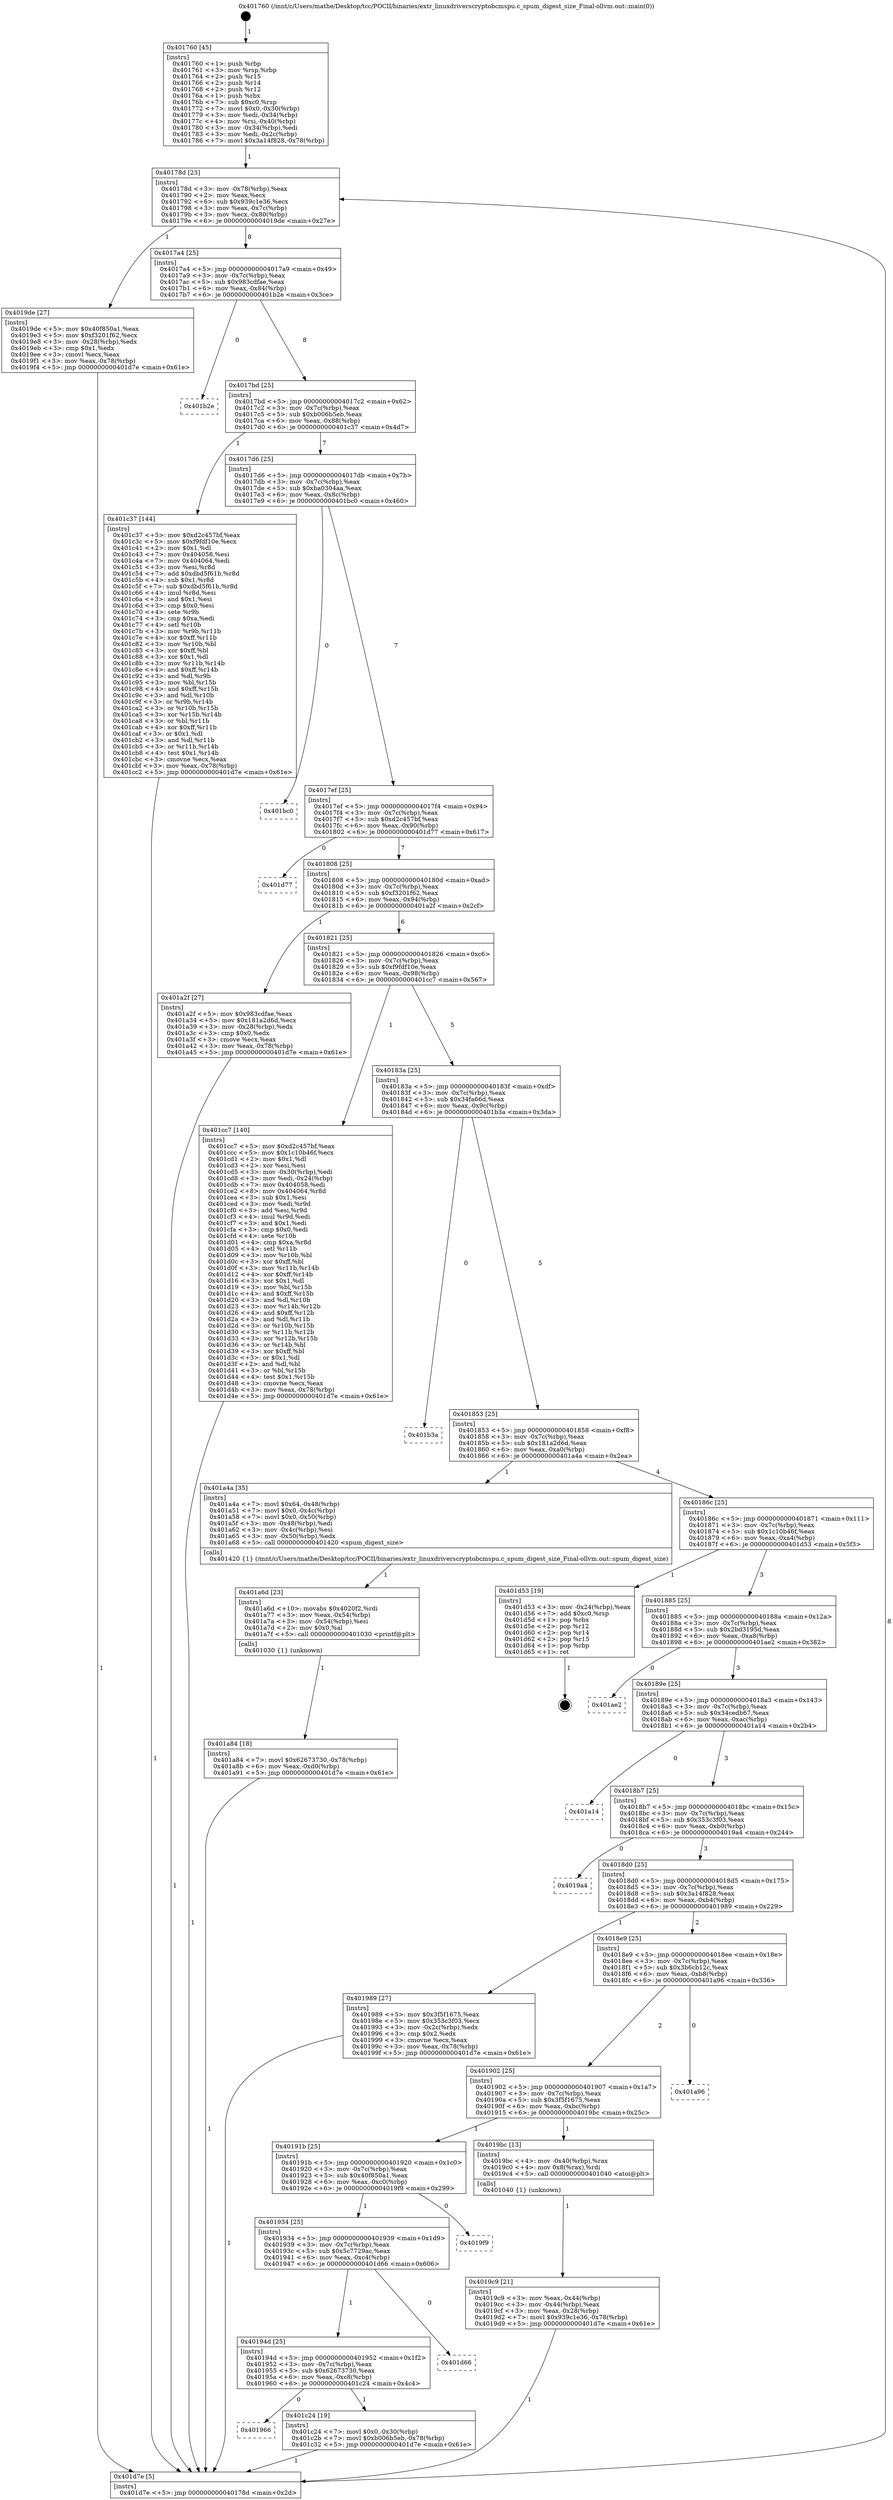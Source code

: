 digraph "0x401760" {
  label = "0x401760 (/mnt/c/Users/mathe/Desktop/tcc/POCII/binaries/extr_linuxdriverscryptobcmspu.c_spum_digest_size_Final-ollvm.out::main(0))"
  labelloc = "t"
  node[shape=record]

  Entry [label="",width=0.3,height=0.3,shape=circle,fillcolor=black,style=filled]
  "0x40178d" [label="{
     0x40178d [23]\l
     | [instrs]\l
     &nbsp;&nbsp;0x40178d \<+3\>: mov -0x78(%rbp),%eax\l
     &nbsp;&nbsp;0x401790 \<+2\>: mov %eax,%ecx\l
     &nbsp;&nbsp;0x401792 \<+6\>: sub $0x939c1e36,%ecx\l
     &nbsp;&nbsp;0x401798 \<+3\>: mov %eax,-0x7c(%rbp)\l
     &nbsp;&nbsp;0x40179b \<+3\>: mov %ecx,-0x80(%rbp)\l
     &nbsp;&nbsp;0x40179e \<+6\>: je 00000000004019de \<main+0x27e\>\l
  }"]
  "0x4019de" [label="{
     0x4019de [27]\l
     | [instrs]\l
     &nbsp;&nbsp;0x4019de \<+5\>: mov $0x40f850a1,%eax\l
     &nbsp;&nbsp;0x4019e3 \<+5\>: mov $0xf3201f62,%ecx\l
     &nbsp;&nbsp;0x4019e8 \<+3\>: mov -0x28(%rbp),%edx\l
     &nbsp;&nbsp;0x4019eb \<+3\>: cmp $0x1,%edx\l
     &nbsp;&nbsp;0x4019ee \<+3\>: cmovl %ecx,%eax\l
     &nbsp;&nbsp;0x4019f1 \<+3\>: mov %eax,-0x78(%rbp)\l
     &nbsp;&nbsp;0x4019f4 \<+5\>: jmp 0000000000401d7e \<main+0x61e\>\l
  }"]
  "0x4017a4" [label="{
     0x4017a4 [25]\l
     | [instrs]\l
     &nbsp;&nbsp;0x4017a4 \<+5\>: jmp 00000000004017a9 \<main+0x49\>\l
     &nbsp;&nbsp;0x4017a9 \<+3\>: mov -0x7c(%rbp),%eax\l
     &nbsp;&nbsp;0x4017ac \<+5\>: sub $0x983cdfae,%eax\l
     &nbsp;&nbsp;0x4017b1 \<+6\>: mov %eax,-0x84(%rbp)\l
     &nbsp;&nbsp;0x4017b7 \<+6\>: je 0000000000401b2e \<main+0x3ce\>\l
  }"]
  Exit [label="",width=0.3,height=0.3,shape=circle,fillcolor=black,style=filled,peripheries=2]
  "0x401b2e" [label="{
     0x401b2e\l
  }", style=dashed]
  "0x4017bd" [label="{
     0x4017bd [25]\l
     | [instrs]\l
     &nbsp;&nbsp;0x4017bd \<+5\>: jmp 00000000004017c2 \<main+0x62\>\l
     &nbsp;&nbsp;0x4017c2 \<+3\>: mov -0x7c(%rbp),%eax\l
     &nbsp;&nbsp;0x4017c5 \<+5\>: sub $0xb006b5eb,%eax\l
     &nbsp;&nbsp;0x4017ca \<+6\>: mov %eax,-0x88(%rbp)\l
     &nbsp;&nbsp;0x4017d0 \<+6\>: je 0000000000401c37 \<main+0x4d7\>\l
  }"]
  "0x401966" [label="{
     0x401966\l
  }", style=dashed]
  "0x401c37" [label="{
     0x401c37 [144]\l
     | [instrs]\l
     &nbsp;&nbsp;0x401c37 \<+5\>: mov $0xd2c457bf,%eax\l
     &nbsp;&nbsp;0x401c3c \<+5\>: mov $0xf9fdf10e,%ecx\l
     &nbsp;&nbsp;0x401c41 \<+2\>: mov $0x1,%dl\l
     &nbsp;&nbsp;0x401c43 \<+7\>: mov 0x404058,%esi\l
     &nbsp;&nbsp;0x401c4a \<+7\>: mov 0x404064,%edi\l
     &nbsp;&nbsp;0x401c51 \<+3\>: mov %esi,%r8d\l
     &nbsp;&nbsp;0x401c54 \<+7\>: add $0xdbd5f61b,%r8d\l
     &nbsp;&nbsp;0x401c5b \<+4\>: sub $0x1,%r8d\l
     &nbsp;&nbsp;0x401c5f \<+7\>: sub $0xdbd5f61b,%r8d\l
     &nbsp;&nbsp;0x401c66 \<+4\>: imul %r8d,%esi\l
     &nbsp;&nbsp;0x401c6a \<+3\>: and $0x1,%esi\l
     &nbsp;&nbsp;0x401c6d \<+3\>: cmp $0x0,%esi\l
     &nbsp;&nbsp;0x401c70 \<+4\>: sete %r9b\l
     &nbsp;&nbsp;0x401c74 \<+3\>: cmp $0xa,%edi\l
     &nbsp;&nbsp;0x401c77 \<+4\>: setl %r10b\l
     &nbsp;&nbsp;0x401c7b \<+3\>: mov %r9b,%r11b\l
     &nbsp;&nbsp;0x401c7e \<+4\>: xor $0xff,%r11b\l
     &nbsp;&nbsp;0x401c82 \<+3\>: mov %r10b,%bl\l
     &nbsp;&nbsp;0x401c85 \<+3\>: xor $0xff,%bl\l
     &nbsp;&nbsp;0x401c88 \<+3\>: xor $0x1,%dl\l
     &nbsp;&nbsp;0x401c8b \<+3\>: mov %r11b,%r14b\l
     &nbsp;&nbsp;0x401c8e \<+4\>: and $0xff,%r14b\l
     &nbsp;&nbsp;0x401c92 \<+3\>: and %dl,%r9b\l
     &nbsp;&nbsp;0x401c95 \<+3\>: mov %bl,%r15b\l
     &nbsp;&nbsp;0x401c98 \<+4\>: and $0xff,%r15b\l
     &nbsp;&nbsp;0x401c9c \<+3\>: and %dl,%r10b\l
     &nbsp;&nbsp;0x401c9f \<+3\>: or %r9b,%r14b\l
     &nbsp;&nbsp;0x401ca2 \<+3\>: or %r10b,%r15b\l
     &nbsp;&nbsp;0x401ca5 \<+3\>: xor %r15b,%r14b\l
     &nbsp;&nbsp;0x401ca8 \<+3\>: or %bl,%r11b\l
     &nbsp;&nbsp;0x401cab \<+4\>: xor $0xff,%r11b\l
     &nbsp;&nbsp;0x401caf \<+3\>: or $0x1,%dl\l
     &nbsp;&nbsp;0x401cb2 \<+3\>: and %dl,%r11b\l
     &nbsp;&nbsp;0x401cb5 \<+3\>: or %r11b,%r14b\l
     &nbsp;&nbsp;0x401cb8 \<+4\>: test $0x1,%r14b\l
     &nbsp;&nbsp;0x401cbc \<+3\>: cmovne %ecx,%eax\l
     &nbsp;&nbsp;0x401cbf \<+3\>: mov %eax,-0x78(%rbp)\l
     &nbsp;&nbsp;0x401cc2 \<+5\>: jmp 0000000000401d7e \<main+0x61e\>\l
  }"]
  "0x4017d6" [label="{
     0x4017d6 [25]\l
     | [instrs]\l
     &nbsp;&nbsp;0x4017d6 \<+5\>: jmp 00000000004017db \<main+0x7b\>\l
     &nbsp;&nbsp;0x4017db \<+3\>: mov -0x7c(%rbp),%eax\l
     &nbsp;&nbsp;0x4017de \<+5\>: sub $0xba0304aa,%eax\l
     &nbsp;&nbsp;0x4017e3 \<+6\>: mov %eax,-0x8c(%rbp)\l
     &nbsp;&nbsp;0x4017e9 \<+6\>: je 0000000000401bc0 \<main+0x460\>\l
  }"]
  "0x401c24" [label="{
     0x401c24 [19]\l
     | [instrs]\l
     &nbsp;&nbsp;0x401c24 \<+7\>: movl $0x0,-0x30(%rbp)\l
     &nbsp;&nbsp;0x401c2b \<+7\>: movl $0xb006b5eb,-0x78(%rbp)\l
     &nbsp;&nbsp;0x401c32 \<+5\>: jmp 0000000000401d7e \<main+0x61e\>\l
  }"]
  "0x401bc0" [label="{
     0x401bc0\l
  }", style=dashed]
  "0x4017ef" [label="{
     0x4017ef [25]\l
     | [instrs]\l
     &nbsp;&nbsp;0x4017ef \<+5\>: jmp 00000000004017f4 \<main+0x94\>\l
     &nbsp;&nbsp;0x4017f4 \<+3\>: mov -0x7c(%rbp),%eax\l
     &nbsp;&nbsp;0x4017f7 \<+5\>: sub $0xd2c457bf,%eax\l
     &nbsp;&nbsp;0x4017fc \<+6\>: mov %eax,-0x90(%rbp)\l
     &nbsp;&nbsp;0x401802 \<+6\>: je 0000000000401d77 \<main+0x617\>\l
  }"]
  "0x40194d" [label="{
     0x40194d [25]\l
     | [instrs]\l
     &nbsp;&nbsp;0x40194d \<+5\>: jmp 0000000000401952 \<main+0x1f2\>\l
     &nbsp;&nbsp;0x401952 \<+3\>: mov -0x7c(%rbp),%eax\l
     &nbsp;&nbsp;0x401955 \<+5\>: sub $0x62673730,%eax\l
     &nbsp;&nbsp;0x40195a \<+6\>: mov %eax,-0xc8(%rbp)\l
     &nbsp;&nbsp;0x401960 \<+6\>: je 0000000000401c24 \<main+0x4c4\>\l
  }"]
  "0x401d77" [label="{
     0x401d77\l
  }", style=dashed]
  "0x401808" [label="{
     0x401808 [25]\l
     | [instrs]\l
     &nbsp;&nbsp;0x401808 \<+5\>: jmp 000000000040180d \<main+0xad\>\l
     &nbsp;&nbsp;0x40180d \<+3\>: mov -0x7c(%rbp),%eax\l
     &nbsp;&nbsp;0x401810 \<+5\>: sub $0xf3201f62,%eax\l
     &nbsp;&nbsp;0x401815 \<+6\>: mov %eax,-0x94(%rbp)\l
     &nbsp;&nbsp;0x40181b \<+6\>: je 0000000000401a2f \<main+0x2cf\>\l
  }"]
  "0x401d66" [label="{
     0x401d66\l
  }", style=dashed]
  "0x401a2f" [label="{
     0x401a2f [27]\l
     | [instrs]\l
     &nbsp;&nbsp;0x401a2f \<+5\>: mov $0x983cdfae,%eax\l
     &nbsp;&nbsp;0x401a34 \<+5\>: mov $0x181a2d6d,%ecx\l
     &nbsp;&nbsp;0x401a39 \<+3\>: mov -0x28(%rbp),%edx\l
     &nbsp;&nbsp;0x401a3c \<+3\>: cmp $0x0,%edx\l
     &nbsp;&nbsp;0x401a3f \<+3\>: cmove %ecx,%eax\l
     &nbsp;&nbsp;0x401a42 \<+3\>: mov %eax,-0x78(%rbp)\l
     &nbsp;&nbsp;0x401a45 \<+5\>: jmp 0000000000401d7e \<main+0x61e\>\l
  }"]
  "0x401821" [label="{
     0x401821 [25]\l
     | [instrs]\l
     &nbsp;&nbsp;0x401821 \<+5\>: jmp 0000000000401826 \<main+0xc6\>\l
     &nbsp;&nbsp;0x401826 \<+3\>: mov -0x7c(%rbp),%eax\l
     &nbsp;&nbsp;0x401829 \<+5\>: sub $0xf9fdf10e,%eax\l
     &nbsp;&nbsp;0x40182e \<+6\>: mov %eax,-0x98(%rbp)\l
     &nbsp;&nbsp;0x401834 \<+6\>: je 0000000000401cc7 \<main+0x567\>\l
  }"]
  "0x401934" [label="{
     0x401934 [25]\l
     | [instrs]\l
     &nbsp;&nbsp;0x401934 \<+5\>: jmp 0000000000401939 \<main+0x1d9\>\l
     &nbsp;&nbsp;0x401939 \<+3\>: mov -0x7c(%rbp),%eax\l
     &nbsp;&nbsp;0x40193c \<+5\>: sub $0x5c7729ac,%eax\l
     &nbsp;&nbsp;0x401941 \<+6\>: mov %eax,-0xc4(%rbp)\l
     &nbsp;&nbsp;0x401947 \<+6\>: je 0000000000401d66 \<main+0x606\>\l
  }"]
  "0x401cc7" [label="{
     0x401cc7 [140]\l
     | [instrs]\l
     &nbsp;&nbsp;0x401cc7 \<+5\>: mov $0xd2c457bf,%eax\l
     &nbsp;&nbsp;0x401ccc \<+5\>: mov $0x1c10b46f,%ecx\l
     &nbsp;&nbsp;0x401cd1 \<+2\>: mov $0x1,%dl\l
     &nbsp;&nbsp;0x401cd3 \<+2\>: xor %esi,%esi\l
     &nbsp;&nbsp;0x401cd5 \<+3\>: mov -0x30(%rbp),%edi\l
     &nbsp;&nbsp;0x401cd8 \<+3\>: mov %edi,-0x24(%rbp)\l
     &nbsp;&nbsp;0x401cdb \<+7\>: mov 0x404058,%edi\l
     &nbsp;&nbsp;0x401ce2 \<+8\>: mov 0x404064,%r8d\l
     &nbsp;&nbsp;0x401cea \<+3\>: sub $0x1,%esi\l
     &nbsp;&nbsp;0x401ced \<+3\>: mov %edi,%r9d\l
     &nbsp;&nbsp;0x401cf0 \<+3\>: add %esi,%r9d\l
     &nbsp;&nbsp;0x401cf3 \<+4\>: imul %r9d,%edi\l
     &nbsp;&nbsp;0x401cf7 \<+3\>: and $0x1,%edi\l
     &nbsp;&nbsp;0x401cfa \<+3\>: cmp $0x0,%edi\l
     &nbsp;&nbsp;0x401cfd \<+4\>: sete %r10b\l
     &nbsp;&nbsp;0x401d01 \<+4\>: cmp $0xa,%r8d\l
     &nbsp;&nbsp;0x401d05 \<+4\>: setl %r11b\l
     &nbsp;&nbsp;0x401d09 \<+3\>: mov %r10b,%bl\l
     &nbsp;&nbsp;0x401d0c \<+3\>: xor $0xff,%bl\l
     &nbsp;&nbsp;0x401d0f \<+3\>: mov %r11b,%r14b\l
     &nbsp;&nbsp;0x401d12 \<+4\>: xor $0xff,%r14b\l
     &nbsp;&nbsp;0x401d16 \<+3\>: xor $0x1,%dl\l
     &nbsp;&nbsp;0x401d19 \<+3\>: mov %bl,%r15b\l
     &nbsp;&nbsp;0x401d1c \<+4\>: and $0xff,%r15b\l
     &nbsp;&nbsp;0x401d20 \<+3\>: and %dl,%r10b\l
     &nbsp;&nbsp;0x401d23 \<+3\>: mov %r14b,%r12b\l
     &nbsp;&nbsp;0x401d26 \<+4\>: and $0xff,%r12b\l
     &nbsp;&nbsp;0x401d2a \<+3\>: and %dl,%r11b\l
     &nbsp;&nbsp;0x401d2d \<+3\>: or %r10b,%r15b\l
     &nbsp;&nbsp;0x401d30 \<+3\>: or %r11b,%r12b\l
     &nbsp;&nbsp;0x401d33 \<+3\>: xor %r12b,%r15b\l
     &nbsp;&nbsp;0x401d36 \<+3\>: or %r14b,%bl\l
     &nbsp;&nbsp;0x401d39 \<+3\>: xor $0xff,%bl\l
     &nbsp;&nbsp;0x401d3c \<+3\>: or $0x1,%dl\l
     &nbsp;&nbsp;0x401d3f \<+2\>: and %dl,%bl\l
     &nbsp;&nbsp;0x401d41 \<+3\>: or %bl,%r15b\l
     &nbsp;&nbsp;0x401d44 \<+4\>: test $0x1,%r15b\l
     &nbsp;&nbsp;0x401d48 \<+3\>: cmovne %ecx,%eax\l
     &nbsp;&nbsp;0x401d4b \<+3\>: mov %eax,-0x78(%rbp)\l
     &nbsp;&nbsp;0x401d4e \<+5\>: jmp 0000000000401d7e \<main+0x61e\>\l
  }"]
  "0x40183a" [label="{
     0x40183a [25]\l
     | [instrs]\l
     &nbsp;&nbsp;0x40183a \<+5\>: jmp 000000000040183f \<main+0xdf\>\l
     &nbsp;&nbsp;0x40183f \<+3\>: mov -0x7c(%rbp),%eax\l
     &nbsp;&nbsp;0x401842 \<+5\>: sub $0x34fa66d,%eax\l
     &nbsp;&nbsp;0x401847 \<+6\>: mov %eax,-0x9c(%rbp)\l
     &nbsp;&nbsp;0x40184d \<+6\>: je 0000000000401b3a \<main+0x3da\>\l
  }"]
  "0x4019f9" [label="{
     0x4019f9\l
  }", style=dashed]
  "0x401b3a" [label="{
     0x401b3a\l
  }", style=dashed]
  "0x401853" [label="{
     0x401853 [25]\l
     | [instrs]\l
     &nbsp;&nbsp;0x401853 \<+5\>: jmp 0000000000401858 \<main+0xf8\>\l
     &nbsp;&nbsp;0x401858 \<+3\>: mov -0x7c(%rbp),%eax\l
     &nbsp;&nbsp;0x40185b \<+5\>: sub $0x181a2d6d,%eax\l
     &nbsp;&nbsp;0x401860 \<+6\>: mov %eax,-0xa0(%rbp)\l
     &nbsp;&nbsp;0x401866 \<+6\>: je 0000000000401a4a \<main+0x2ea\>\l
  }"]
  "0x401a84" [label="{
     0x401a84 [18]\l
     | [instrs]\l
     &nbsp;&nbsp;0x401a84 \<+7\>: movl $0x62673730,-0x78(%rbp)\l
     &nbsp;&nbsp;0x401a8b \<+6\>: mov %eax,-0xd0(%rbp)\l
     &nbsp;&nbsp;0x401a91 \<+5\>: jmp 0000000000401d7e \<main+0x61e\>\l
  }"]
  "0x401a4a" [label="{
     0x401a4a [35]\l
     | [instrs]\l
     &nbsp;&nbsp;0x401a4a \<+7\>: movl $0x64,-0x48(%rbp)\l
     &nbsp;&nbsp;0x401a51 \<+7\>: movl $0x0,-0x4c(%rbp)\l
     &nbsp;&nbsp;0x401a58 \<+7\>: movl $0x0,-0x50(%rbp)\l
     &nbsp;&nbsp;0x401a5f \<+3\>: mov -0x48(%rbp),%edi\l
     &nbsp;&nbsp;0x401a62 \<+3\>: mov -0x4c(%rbp),%esi\l
     &nbsp;&nbsp;0x401a65 \<+3\>: mov -0x50(%rbp),%edx\l
     &nbsp;&nbsp;0x401a68 \<+5\>: call 0000000000401420 \<spum_digest_size\>\l
     | [calls]\l
     &nbsp;&nbsp;0x401420 \{1\} (/mnt/c/Users/mathe/Desktop/tcc/POCII/binaries/extr_linuxdriverscryptobcmspu.c_spum_digest_size_Final-ollvm.out::spum_digest_size)\l
  }"]
  "0x40186c" [label="{
     0x40186c [25]\l
     | [instrs]\l
     &nbsp;&nbsp;0x40186c \<+5\>: jmp 0000000000401871 \<main+0x111\>\l
     &nbsp;&nbsp;0x401871 \<+3\>: mov -0x7c(%rbp),%eax\l
     &nbsp;&nbsp;0x401874 \<+5\>: sub $0x1c10b46f,%eax\l
     &nbsp;&nbsp;0x401879 \<+6\>: mov %eax,-0xa4(%rbp)\l
     &nbsp;&nbsp;0x40187f \<+6\>: je 0000000000401d53 \<main+0x5f3\>\l
  }"]
  "0x401a6d" [label="{
     0x401a6d [23]\l
     | [instrs]\l
     &nbsp;&nbsp;0x401a6d \<+10\>: movabs $0x4020f2,%rdi\l
     &nbsp;&nbsp;0x401a77 \<+3\>: mov %eax,-0x54(%rbp)\l
     &nbsp;&nbsp;0x401a7a \<+3\>: mov -0x54(%rbp),%esi\l
     &nbsp;&nbsp;0x401a7d \<+2\>: mov $0x0,%al\l
     &nbsp;&nbsp;0x401a7f \<+5\>: call 0000000000401030 \<printf@plt\>\l
     | [calls]\l
     &nbsp;&nbsp;0x401030 \{1\} (unknown)\l
  }"]
  "0x401d53" [label="{
     0x401d53 [19]\l
     | [instrs]\l
     &nbsp;&nbsp;0x401d53 \<+3\>: mov -0x24(%rbp),%eax\l
     &nbsp;&nbsp;0x401d56 \<+7\>: add $0xc0,%rsp\l
     &nbsp;&nbsp;0x401d5d \<+1\>: pop %rbx\l
     &nbsp;&nbsp;0x401d5e \<+2\>: pop %r12\l
     &nbsp;&nbsp;0x401d60 \<+2\>: pop %r14\l
     &nbsp;&nbsp;0x401d62 \<+2\>: pop %r15\l
     &nbsp;&nbsp;0x401d64 \<+1\>: pop %rbp\l
     &nbsp;&nbsp;0x401d65 \<+1\>: ret\l
  }"]
  "0x401885" [label="{
     0x401885 [25]\l
     | [instrs]\l
     &nbsp;&nbsp;0x401885 \<+5\>: jmp 000000000040188a \<main+0x12a\>\l
     &nbsp;&nbsp;0x40188a \<+3\>: mov -0x7c(%rbp),%eax\l
     &nbsp;&nbsp;0x40188d \<+5\>: sub $0x2bd3195d,%eax\l
     &nbsp;&nbsp;0x401892 \<+6\>: mov %eax,-0xa8(%rbp)\l
     &nbsp;&nbsp;0x401898 \<+6\>: je 0000000000401ae2 \<main+0x382\>\l
  }"]
  "0x4019c9" [label="{
     0x4019c9 [21]\l
     | [instrs]\l
     &nbsp;&nbsp;0x4019c9 \<+3\>: mov %eax,-0x44(%rbp)\l
     &nbsp;&nbsp;0x4019cc \<+3\>: mov -0x44(%rbp),%eax\l
     &nbsp;&nbsp;0x4019cf \<+3\>: mov %eax,-0x28(%rbp)\l
     &nbsp;&nbsp;0x4019d2 \<+7\>: movl $0x939c1e36,-0x78(%rbp)\l
     &nbsp;&nbsp;0x4019d9 \<+5\>: jmp 0000000000401d7e \<main+0x61e\>\l
  }"]
  "0x401ae2" [label="{
     0x401ae2\l
  }", style=dashed]
  "0x40189e" [label="{
     0x40189e [25]\l
     | [instrs]\l
     &nbsp;&nbsp;0x40189e \<+5\>: jmp 00000000004018a3 \<main+0x143\>\l
     &nbsp;&nbsp;0x4018a3 \<+3\>: mov -0x7c(%rbp),%eax\l
     &nbsp;&nbsp;0x4018a6 \<+5\>: sub $0x34cedb67,%eax\l
     &nbsp;&nbsp;0x4018ab \<+6\>: mov %eax,-0xac(%rbp)\l
     &nbsp;&nbsp;0x4018b1 \<+6\>: je 0000000000401a14 \<main+0x2b4\>\l
  }"]
  "0x40191b" [label="{
     0x40191b [25]\l
     | [instrs]\l
     &nbsp;&nbsp;0x40191b \<+5\>: jmp 0000000000401920 \<main+0x1c0\>\l
     &nbsp;&nbsp;0x401920 \<+3\>: mov -0x7c(%rbp),%eax\l
     &nbsp;&nbsp;0x401923 \<+5\>: sub $0x40f850a1,%eax\l
     &nbsp;&nbsp;0x401928 \<+6\>: mov %eax,-0xc0(%rbp)\l
     &nbsp;&nbsp;0x40192e \<+6\>: je 00000000004019f9 \<main+0x299\>\l
  }"]
  "0x401a14" [label="{
     0x401a14\l
  }", style=dashed]
  "0x4018b7" [label="{
     0x4018b7 [25]\l
     | [instrs]\l
     &nbsp;&nbsp;0x4018b7 \<+5\>: jmp 00000000004018bc \<main+0x15c\>\l
     &nbsp;&nbsp;0x4018bc \<+3\>: mov -0x7c(%rbp),%eax\l
     &nbsp;&nbsp;0x4018bf \<+5\>: sub $0x353c3f03,%eax\l
     &nbsp;&nbsp;0x4018c4 \<+6\>: mov %eax,-0xb0(%rbp)\l
     &nbsp;&nbsp;0x4018ca \<+6\>: je 00000000004019a4 \<main+0x244\>\l
  }"]
  "0x4019bc" [label="{
     0x4019bc [13]\l
     | [instrs]\l
     &nbsp;&nbsp;0x4019bc \<+4\>: mov -0x40(%rbp),%rax\l
     &nbsp;&nbsp;0x4019c0 \<+4\>: mov 0x8(%rax),%rdi\l
     &nbsp;&nbsp;0x4019c4 \<+5\>: call 0000000000401040 \<atoi@plt\>\l
     | [calls]\l
     &nbsp;&nbsp;0x401040 \{1\} (unknown)\l
  }"]
  "0x4019a4" [label="{
     0x4019a4\l
  }", style=dashed]
  "0x4018d0" [label="{
     0x4018d0 [25]\l
     | [instrs]\l
     &nbsp;&nbsp;0x4018d0 \<+5\>: jmp 00000000004018d5 \<main+0x175\>\l
     &nbsp;&nbsp;0x4018d5 \<+3\>: mov -0x7c(%rbp),%eax\l
     &nbsp;&nbsp;0x4018d8 \<+5\>: sub $0x3a14f828,%eax\l
     &nbsp;&nbsp;0x4018dd \<+6\>: mov %eax,-0xb4(%rbp)\l
     &nbsp;&nbsp;0x4018e3 \<+6\>: je 0000000000401989 \<main+0x229\>\l
  }"]
  "0x401902" [label="{
     0x401902 [25]\l
     | [instrs]\l
     &nbsp;&nbsp;0x401902 \<+5\>: jmp 0000000000401907 \<main+0x1a7\>\l
     &nbsp;&nbsp;0x401907 \<+3\>: mov -0x7c(%rbp),%eax\l
     &nbsp;&nbsp;0x40190a \<+5\>: sub $0x3f5f1675,%eax\l
     &nbsp;&nbsp;0x40190f \<+6\>: mov %eax,-0xbc(%rbp)\l
     &nbsp;&nbsp;0x401915 \<+6\>: je 00000000004019bc \<main+0x25c\>\l
  }"]
  "0x401989" [label="{
     0x401989 [27]\l
     | [instrs]\l
     &nbsp;&nbsp;0x401989 \<+5\>: mov $0x3f5f1675,%eax\l
     &nbsp;&nbsp;0x40198e \<+5\>: mov $0x353c3f03,%ecx\l
     &nbsp;&nbsp;0x401993 \<+3\>: mov -0x2c(%rbp),%edx\l
     &nbsp;&nbsp;0x401996 \<+3\>: cmp $0x2,%edx\l
     &nbsp;&nbsp;0x401999 \<+3\>: cmovne %ecx,%eax\l
     &nbsp;&nbsp;0x40199c \<+3\>: mov %eax,-0x78(%rbp)\l
     &nbsp;&nbsp;0x40199f \<+5\>: jmp 0000000000401d7e \<main+0x61e\>\l
  }"]
  "0x4018e9" [label="{
     0x4018e9 [25]\l
     | [instrs]\l
     &nbsp;&nbsp;0x4018e9 \<+5\>: jmp 00000000004018ee \<main+0x18e\>\l
     &nbsp;&nbsp;0x4018ee \<+3\>: mov -0x7c(%rbp),%eax\l
     &nbsp;&nbsp;0x4018f1 \<+5\>: sub $0x3b6cb12c,%eax\l
     &nbsp;&nbsp;0x4018f6 \<+6\>: mov %eax,-0xb8(%rbp)\l
     &nbsp;&nbsp;0x4018fc \<+6\>: je 0000000000401a96 \<main+0x336\>\l
  }"]
  "0x401d7e" [label="{
     0x401d7e [5]\l
     | [instrs]\l
     &nbsp;&nbsp;0x401d7e \<+5\>: jmp 000000000040178d \<main+0x2d\>\l
  }"]
  "0x401760" [label="{
     0x401760 [45]\l
     | [instrs]\l
     &nbsp;&nbsp;0x401760 \<+1\>: push %rbp\l
     &nbsp;&nbsp;0x401761 \<+3\>: mov %rsp,%rbp\l
     &nbsp;&nbsp;0x401764 \<+2\>: push %r15\l
     &nbsp;&nbsp;0x401766 \<+2\>: push %r14\l
     &nbsp;&nbsp;0x401768 \<+2\>: push %r12\l
     &nbsp;&nbsp;0x40176a \<+1\>: push %rbx\l
     &nbsp;&nbsp;0x40176b \<+7\>: sub $0xc0,%rsp\l
     &nbsp;&nbsp;0x401772 \<+7\>: movl $0x0,-0x30(%rbp)\l
     &nbsp;&nbsp;0x401779 \<+3\>: mov %edi,-0x34(%rbp)\l
     &nbsp;&nbsp;0x40177c \<+4\>: mov %rsi,-0x40(%rbp)\l
     &nbsp;&nbsp;0x401780 \<+3\>: mov -0x34(%rbp),%edi\l
     &nbsp;&nbsp;0x401783 \<+3\>: mov %edi,-0x2c(%rbp)\l
     &nbsp;&nbsp;0x401786 \<+7\>: movl $0x3a14f828,-0x78(%rbp)\l
  }"]
  "0x401a96" [label="{
     0x401a96\l
  }", style=dashed]
  Entry -> "0x401760" [label=" 1"]
  "0x40178d" -> "0x4019de" [label=" 1"]
  "0x40178d" -> "0x4017a4" [label=" 8"]
  "0x401d53" -> Exit [label=" 1"]
  "0x4017a4" -> "0x401b2e" [label=" 0"]
  "0x4017a4" -> "0x4017bd" [label=" 8"]
  "0x401cc7" -> "0x401d7e" [label=" 1"]
  "0x4017bd" -> "0x401c37" [label=" 1"]
  "0x4017bd" -> "0x4017d6" [label=" 7"]
  "0x401c37" -> "0x401d7e" [label=" 1"]
  "0x4017d6" -> "0x401bc0" [label=" 0"]
  "0x4017d6" -> "0x4017ef" [label=" 7"]
  "0x401c24" -> "0x401d7e" [label=" 1"]
  "0x4017ef" -> "0x401d77" [label=" 0"]
  "0x4017ef" -> "0x401808" [label=" 7"]
  "0x40194d" -> "0x401c24" [label=" 1"]
  "0x401808" -> "0x401a2f" [label=" 1"]
  "0x401808" -> "0x401821" [label=" 6"]
  "0x40194d" -> "0x401966" [label=" 0"]
  "0x401821" -> "0x401cc7" [label=" 1"]
  "0x401821" -> "0x40183a" [label=" 5"]
  "0x401934" -> "0x401d66" [label=" 0"]
  "0x40183a" -> "0x401b3a" [label=" 0"]
  "0x40183a" -> "0x401853" [label=" 5"]
  "0x401934" -> "0x40194d" [label=" 1"]
  "0x401853" -> "0x401a4a" [label=" 1"]
  "0x401853" -> "0x40186c" [label=" 4"]
  "0x40191b" -> "0x4019f9" [label=" 0"]
  "0x40186c" -> "0x401d53" [label=" 1"]
  "0x40186c" -> "0x401885" [label=" 3"]
  "0x40191b" -> "0x401934" [label=" 1"]
  "0x401885" -> "0x401ae2" [label=" 0"]
  "0x401885" -> "0x40189e" [label=" 3"]
  "0x401a84" -> "0x401d7e" [label=" 1"]
  "0x40189e" -> "0x401a14" [label=" 0"]
  "0x40189e" -> "0x4018b7" [label=" 3"]
  "0x401a6d" -> "0x401a84" [label=" 1"]
  "0x4018b7" -> "0x4019a4" [label=" 0"]
  "0x4018b7" -> "0x4018d0" [label=" 3"]
  "0x401a4a" -> "0x401a6d" [label=" 1"]
  "0x4018d0" -> "0x401989" [label=" 1"]
  "0x4018d0" -> "0x4018e9" [label=" 2"]
  "0x401989" -> "0x401d7e" [label=" 1"]
  "0x401760" -> "0x40178d" [label=" 1"]
  "0x401d7e" -> "0x40178d" [label=" 8"]
  "0x4019de" -> "0x401d7e" [label=" 1"]
  "0x4018e9" -> "0x401a96" [label=" 0"]
  "0x4018e9" -> "0x401902" [label=" 2"]
  "0x401a2f" -> "0x401d7e" [label=" 1"]
  "0x401902" -> "0x4019bc" [label=" 1"]
  "0x401902" -> "0x40191b" [label=" 1"]
  "0x4019bc" -> "0x4019c9" [label=" 1"]
  "0x4019c9" -> "0x401d7e" [label=" 1"]
}
